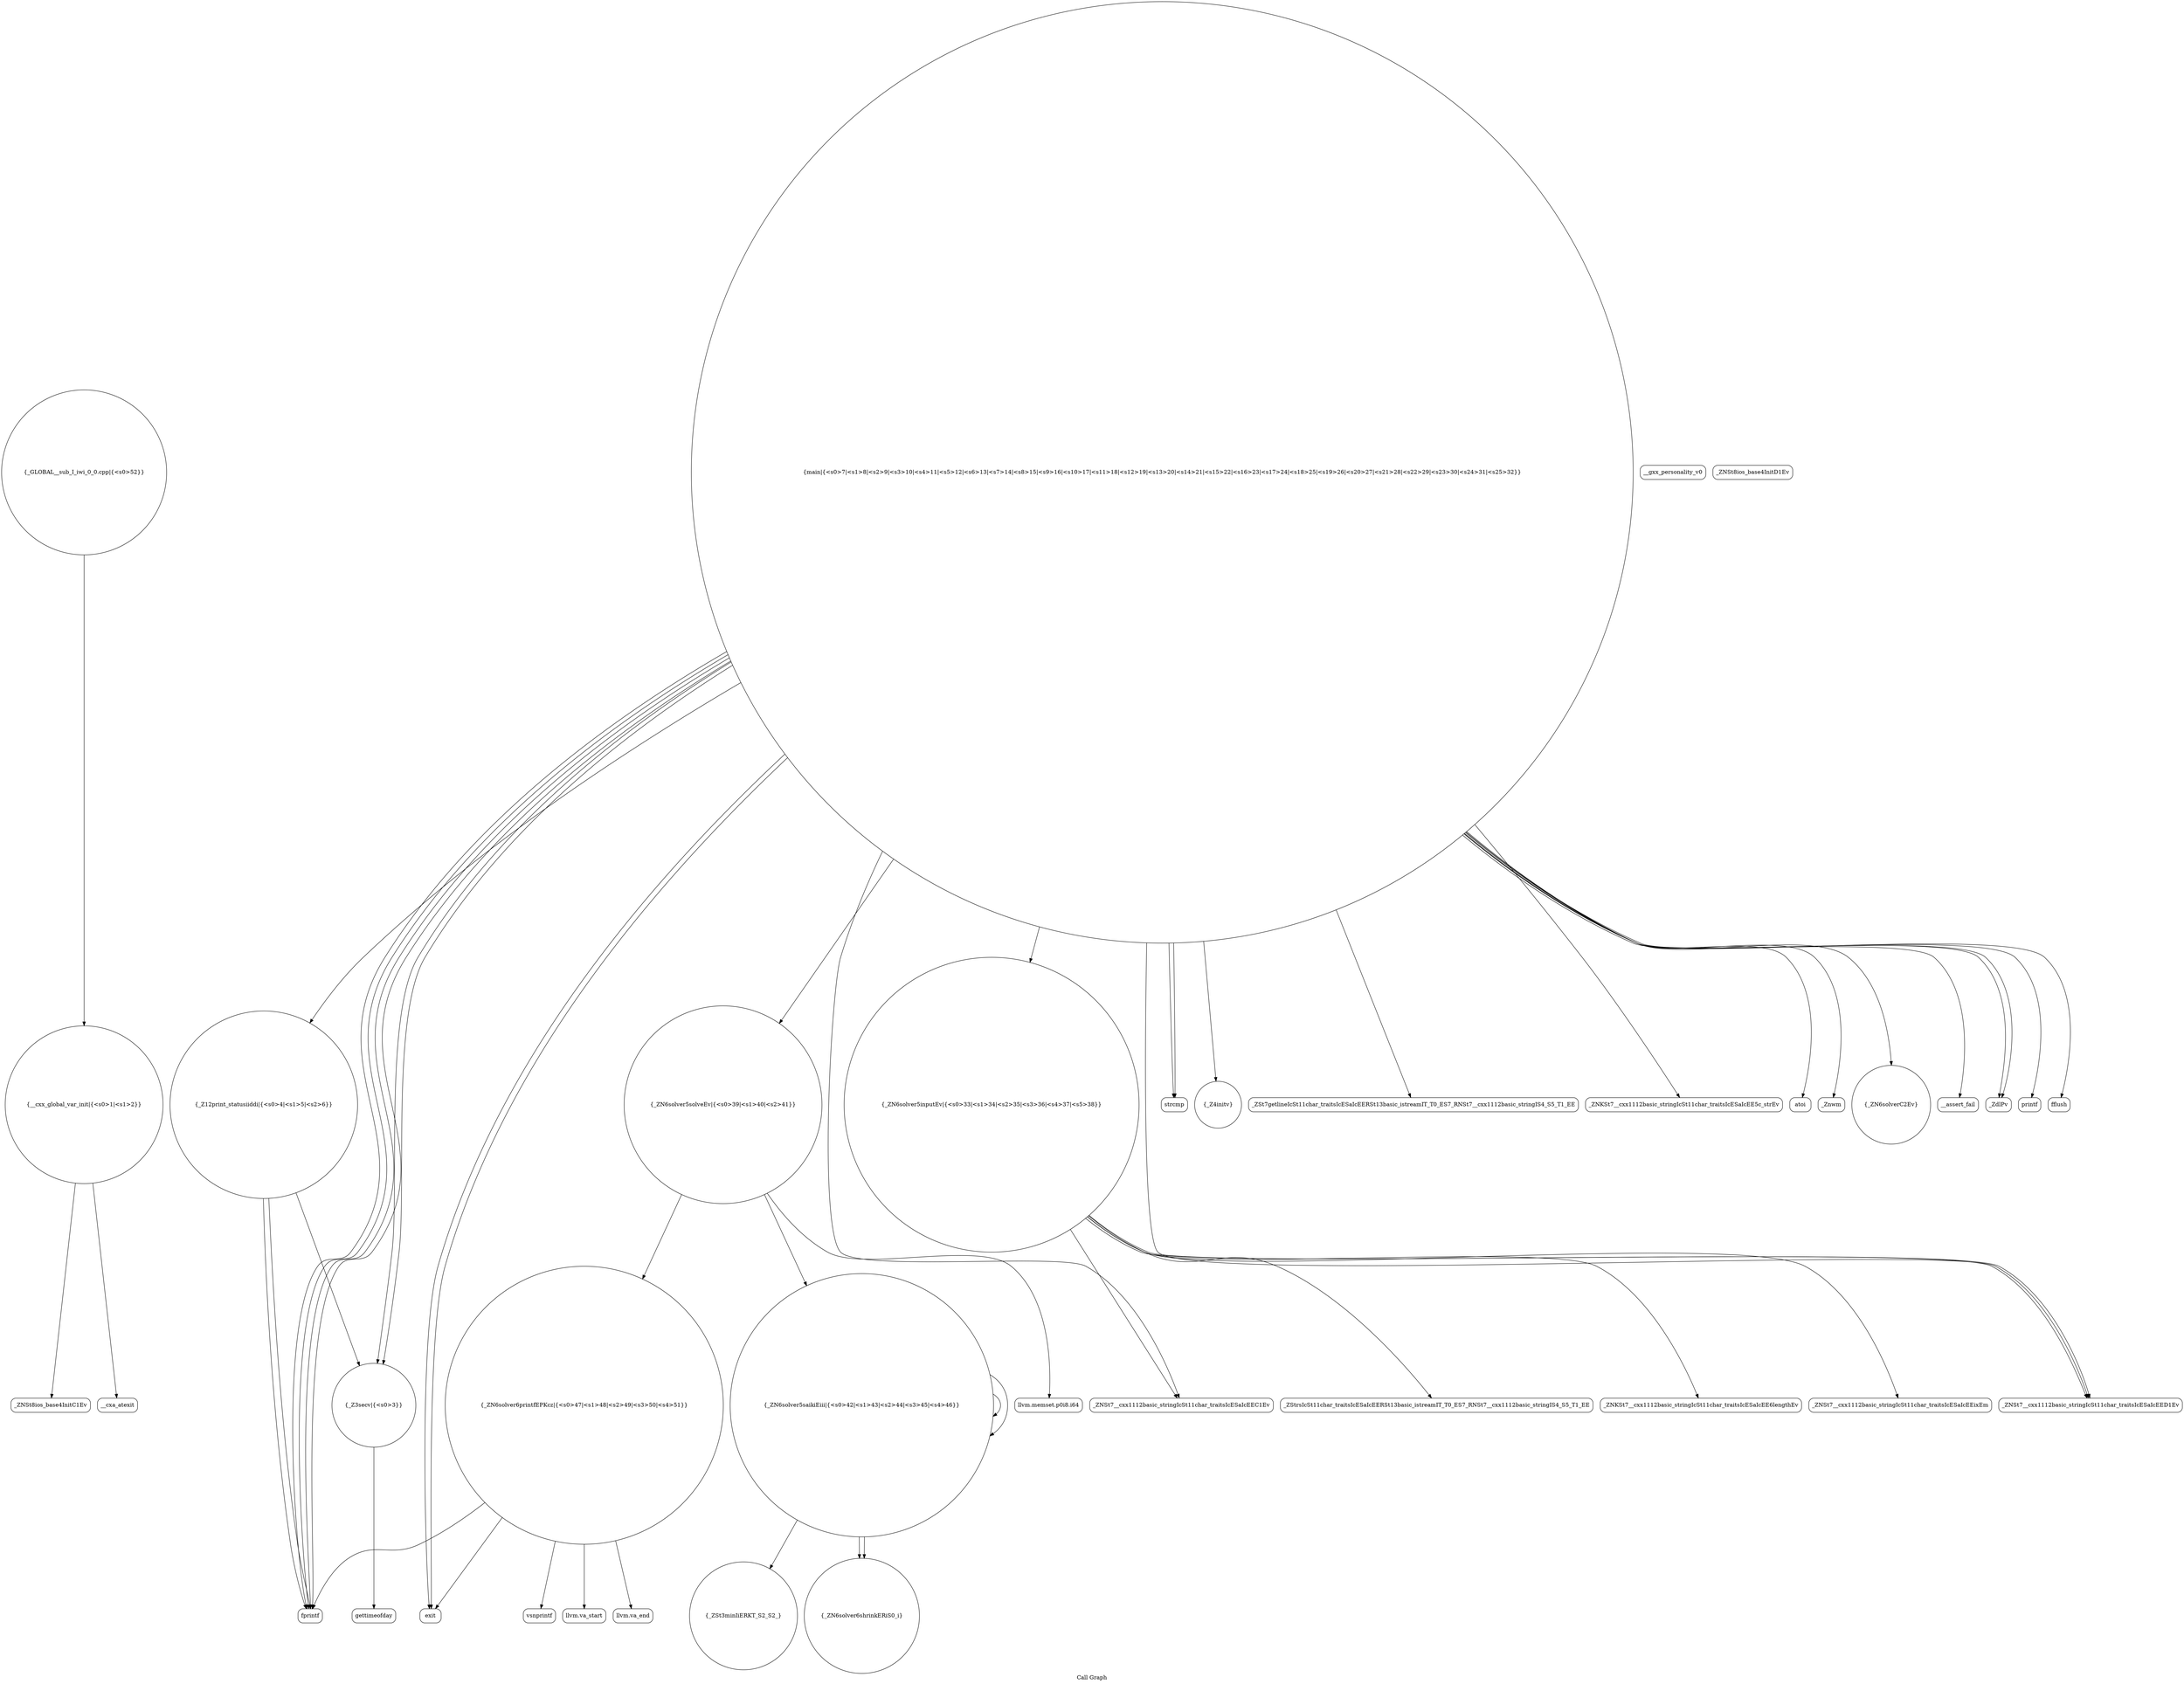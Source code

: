digraph "Call Graph" {
	label="Call Graph";

	Node0x555b498990c0 [shape=record,shape=circle,label="{__cxx_global_var_init|{<s0>1|<s1>2}}"];
	Node0x555b498990c0:s0 -> Node0x555b49899140[color=black];
	Node0x555b498990c0:s1 -> Node0x555b4996c890[color=black];
	Node0x555b4996d410 [shape=record,shape=Mrecord,label="{_ZStrsIcSt11char_traitsIcESaIcEERSt13basic_istreamIT_T0_ES7_RNSt7__cxx1112basic_stringIS4_S5_T1_EE}"];
	Node0x555b4996ca90 [shape=record,shape=circle,label="{_Z12print_statusiiddi|{<s0>4|<s1>5|<s2>6}}"];
	Node0x555b4996ca90:s0 -> Node0x555b4996cb10[color=black];
	Node0x555b4996ca90:s1 -> Node0x555b4996c990[color=black];
	Node0x555b4996ca90:s2 -> Node0x555b4996cb10[color=black];
	Node0x555b4996d790 [shape=record,shape=circle,label="{_ZSt3minIiERKT_S2_S2_}"];
	Node0x555b4996ce10 [shape=record,shape=Mrecord,label="{__gxx_personality_v0}"];
	Node0x555b4996d190 [shape=record,shape=circle,label="{_ZN6solver5inputEv|{<s0>33|<s1>34|<s2>35|<s3>36|<s4>37|<s5>38}}"];
	Node0x555b4996d190:s0 -> Node0x555b4996cd10[color=black];
	Node0x555b4996d190:s1 -> Node0x555b4996d410[color=black];
	Node0x555b4996d190:s2 -> Node0x555b4996d490[color=black];
	Node0x555b4996d190:s3 -> Node0x555b4996d510[color=black];
	Node0x555b4996d190:s4 -> Node0x555b4996d390[color=black];
	Node0x555b4996d190:s5 -> Node0x555b4996d390[color=black];
	Node0x555b4996c810 [shape=record,shape=Mrecord,label="{_ZNSt8ios_base4InitD1Ev}"];
	Node0x555b4996d510 [shape=record,shape=Mrecord,label="{_ZNSt7__cxx1112basic_stringIcSt11char_traitsIcESaIcEEixEm}"];
	Node0x555b4996cb90 [shape=record,shape=circle,label="{main|{<s0>7|<s1>8|<s2>9|<s3>10|<s4>11|<s5>12|<s6>13|<s7>14|<s8>15|<s9>16|<s10>17|<s11>18|<s12>19|<s13>20|<s14>21|<s15>22|<s16>23|<s17>24|<s18>25|<s19>26|<s20>27|<s21>28|<s22>29|<s23>30|<s24>31|<s25>32}}"];
	Node0x555b4996cb90:s0 -> Node0x555b4996cc10[color=black];
	Node0x555b4996cb90:s1 -> Node0x555b4996cc10[color=black];
	Node0x555b4996cb90:s2 -> Node0x555b4996cb10[color=black];
	Node0x555b4996cb90:s3 -> Node0x555b4996cc90[color=black];
	Node0x555b4996cb90:s4 -> Node0x555b4996c990[color=black];
	Node0x555b4996cb90:s5 -> Node0x555b4996c910[color=black];
	Node0x555b4996cb90:s6 -> Node0x555b4996c990[color=black];
	Node0x555b4996cb90:s7 -> Node0x555b4996cb10[color=black];
	Node0x555b4996cb90:s8 -> Node0x555b4996cd10[color=black];
	Node0x555b4996cb90:s9 -> Node0x555b4996cd90[color=black];
	Node0x555b4996cb90:s10 -> Node0x555b4996cf10[color=black];
	Node0x555b4996cb90:s11 -> Node0x555b4996ce90[color=black];
	Node0x555b4996cb90:s12 -> Node0x555b4996cb10[color=black];
	Node0x555b4996cb90:s13 -> Node0x555b4996ca90[color=black];
	Node0x555b4996cb90:s14 -> Node0x555b4996cf90[color=black];
	Node0x555b4996cb90:s15 -> Node0x555b4996d010[color=black];
	Node0x555b4996cb90:s16 -> Node0x555b4996d110[color=black];
	Node0x555b4996cb90:s17 -> Node0x555b4996d090[color=black];
	Node0x555b4996cb90:s18 -> Node0x555b4996d190[color=black];
	Node0x555b4996cb90:s19 -> Node0x555b4996d210[color=black];
	Node0x555b4996cb90:s20 -> Node0x555b4996d290[color=black];
	Node0x555b4996cb90:s21 -> Node0x555b4996d310[color=black];
	Node0x555b4996cb90:s22 -> Node0x555b4996d090[color=black];
	Node0x555b4996cb90:s23 -> Node0x555b4996cb10[color=black];
	Node0x555b4996cb90:s24 -> Node0x555b4996cc90[color=black];
	Node0x555b4996cb90:s25 -> Node0x555b4996d390[color=black];
	Node0x555b4996d890 [shape=record,shape=Mrecord,label="{vsnprintf}"];
	Node0x555b4996cf10 [shape=record,shape=Mrecord,label="{_ZNKSt7__cxx1112basic_stringIcSt11char_traitsIcESaIcEE5c_strEv}"];
	Node0x555b4996d290 [shape=record,shape=Mrecord,label="{printf}"];
	Node0x555b4996c910 [shape=record,shape=circle,label="{_Z4initv}"];
	Node0x555b4996d610 [shape=record,shape=circle,label="{_ZN6solver5saikiEiii|{<s0>42|<s1>43|<s2>44|<s3>45|<s4>46}}"];
	Node0x555b4996d610:s0 -> Node0x555b4996d710[color=black];
	Node0x555b4996d610:s1 -> Node0x555b4996d710[color=black];
	Node0x555b4996d610:s2 -> Node0x555b4996d610[color=black];
	Node0x555b4996d610:s3 -> Node0x555b4996d610[color=black];
	Node0x555b4996d610:s4 -> Node0x555b4996d790[color=black];
	Node0x555b4996cc90 [shape=record,shape=Mrecord,label="{exit}"];
	Node0x555b4996d990 [shape=record,shape=circle,label="{_GLOBAL__sub_I_iwi_0_0.cpp|{<s0>52}}"];
	Node0x555b4996d990:s0 -> Node0x555b498990c0[color=black];
	Node0x555b4996d010 [shape=record,shape=circle,label="{_ZN6solverC2Ev}"];
	Node0x555b4996d390 [shape=record,shape=Mrecord,label="{_ZNSt7__cxx1112basic_stringIcSt11char_traitsIcESaIcEED1Ev}"];
	Node0x555b4996ca10 [shape=record,shape=Mrecord,label="{gettimeofday}"];
	Node0x555b4996d710 [shape=record,shape=circle,label="{_ZN6solver6shrinkERiS0_i}"];
	Node0x555b4996cd90 [shape=record,shape=Mrecord,label="{_ZSt7getlineIcSt11char_traitsIcESaIcEERSt13basic_istreamIT_T0_ES7_RNSt7__cxx1112basic_stringIS4_S5_T1_EE}"];
	Node0x555b4996d110 [shape=record,shape=Mrecord,label="{__assert_fail}"];
	Node0x555b49899140 [shape=record,shape=Mrecord,label="{_ZNSt8ios_base4InitC1Ev}"];
	Node0x555b4996d490 [shape=record,shape=Mrecord,label="{_ZNKSt7__cxx1112basic_stringIcSt11char_traitsIcESaIcEE6lengthEv}"];
	Node0x555b4996cb10 [shape=record,shape=Mrecord,label="{fprintf}"];
	Node0x555b4996d810 [shape=record,shape=Mrecord,label="{llvm.va_start}"];
	Node0x555b4996ce90 [shape=record,shape=Mrecord,label="{atoi}"];
	Node0x555b4996d210 [shape=record,shape=circle,label="{_ZN6solver5solveEv|{<s0>39|<s1>40|<s2>41}}"];
	Node0x555b4996d210:s0 -> Node0x555b4996d590[color=black];
	Node0x555b4996d210:s1 -> Node0x555b4996d610[color=black];
	Node0x555b4996d210:s2 -> Node0x555b4996d690[color=black];
	Node0x555b4996c890 [shape=record,shape=Mrecord,label="{__cxa_atexit}"];
	Node0x555b4996d590 [shape=record,shape=Mrecord,label="{llvm.memset.p0i8.i64}"];
	Node0x555b4996cc10 [shape=record,shape=Mrecord,label="{strcmp}"];
	Node0x555b4996d910 [shape=record,shape=Mrecord,label="{llvm.va_end}"];
	Node0x555b4996cf90 [shape=record,shape=Mrecord,label="{_Znwm}"];
	Node0x555b4996d310 [shape=record,shape=Mrecord,label="{fflush}"];
	Node0x555b4996c990 [shape=record,shape=circle,label="{_Z3secv|{<s0>3}}"];
	Node0x555b4996c990:s0 -> Node0x555b4996ca10[color=black];
	Node0x555b4996d690 [shape=record,shape=circle,label="{_ZN6solver6printfEPKcz|{<s0>47|<s1>48|<s2>49|<s3>50|<s4>51}}"];
	Node0x555b4996d690:s0 -> Node0x555b4996d810[color=black];
	Node0x555b4996d690:s1 -> Node0x555b4996d890[color=black];
	Node0x555b4996d690:s2 -> Node0x555b4996d910[color=black];
	Node0x555b4996d690:s3 -> Node0x555b4996cb10[color=black];
	Node0x555b4996d690:s4 -> Node0x555b4996cc90[color=black];
	Node0x555b4996cd10 [shape=record,shape=Mrecord,label="{_ZNSt7__cxx1112basic_stringIcSt11char_traitsIcESaIcEEC1Ev}"];
	Node0x555b4996d090 [shape=record,shape=Mrecord,label="{_ZdlPv}"];
}

